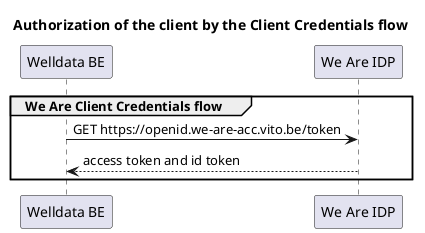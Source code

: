 @startuml
title Authorization of the client by the Client Credentials flow

participant "Welldata BE" as welldataBE
participant "We Are IDP" as weareidp

group We Are Client Credentials flow
 welldataBE->weareidp: GET https://openid.we-are-acc.vito.be/token
 weareidp-->welldataBE: access token and id token
end

@enduml
